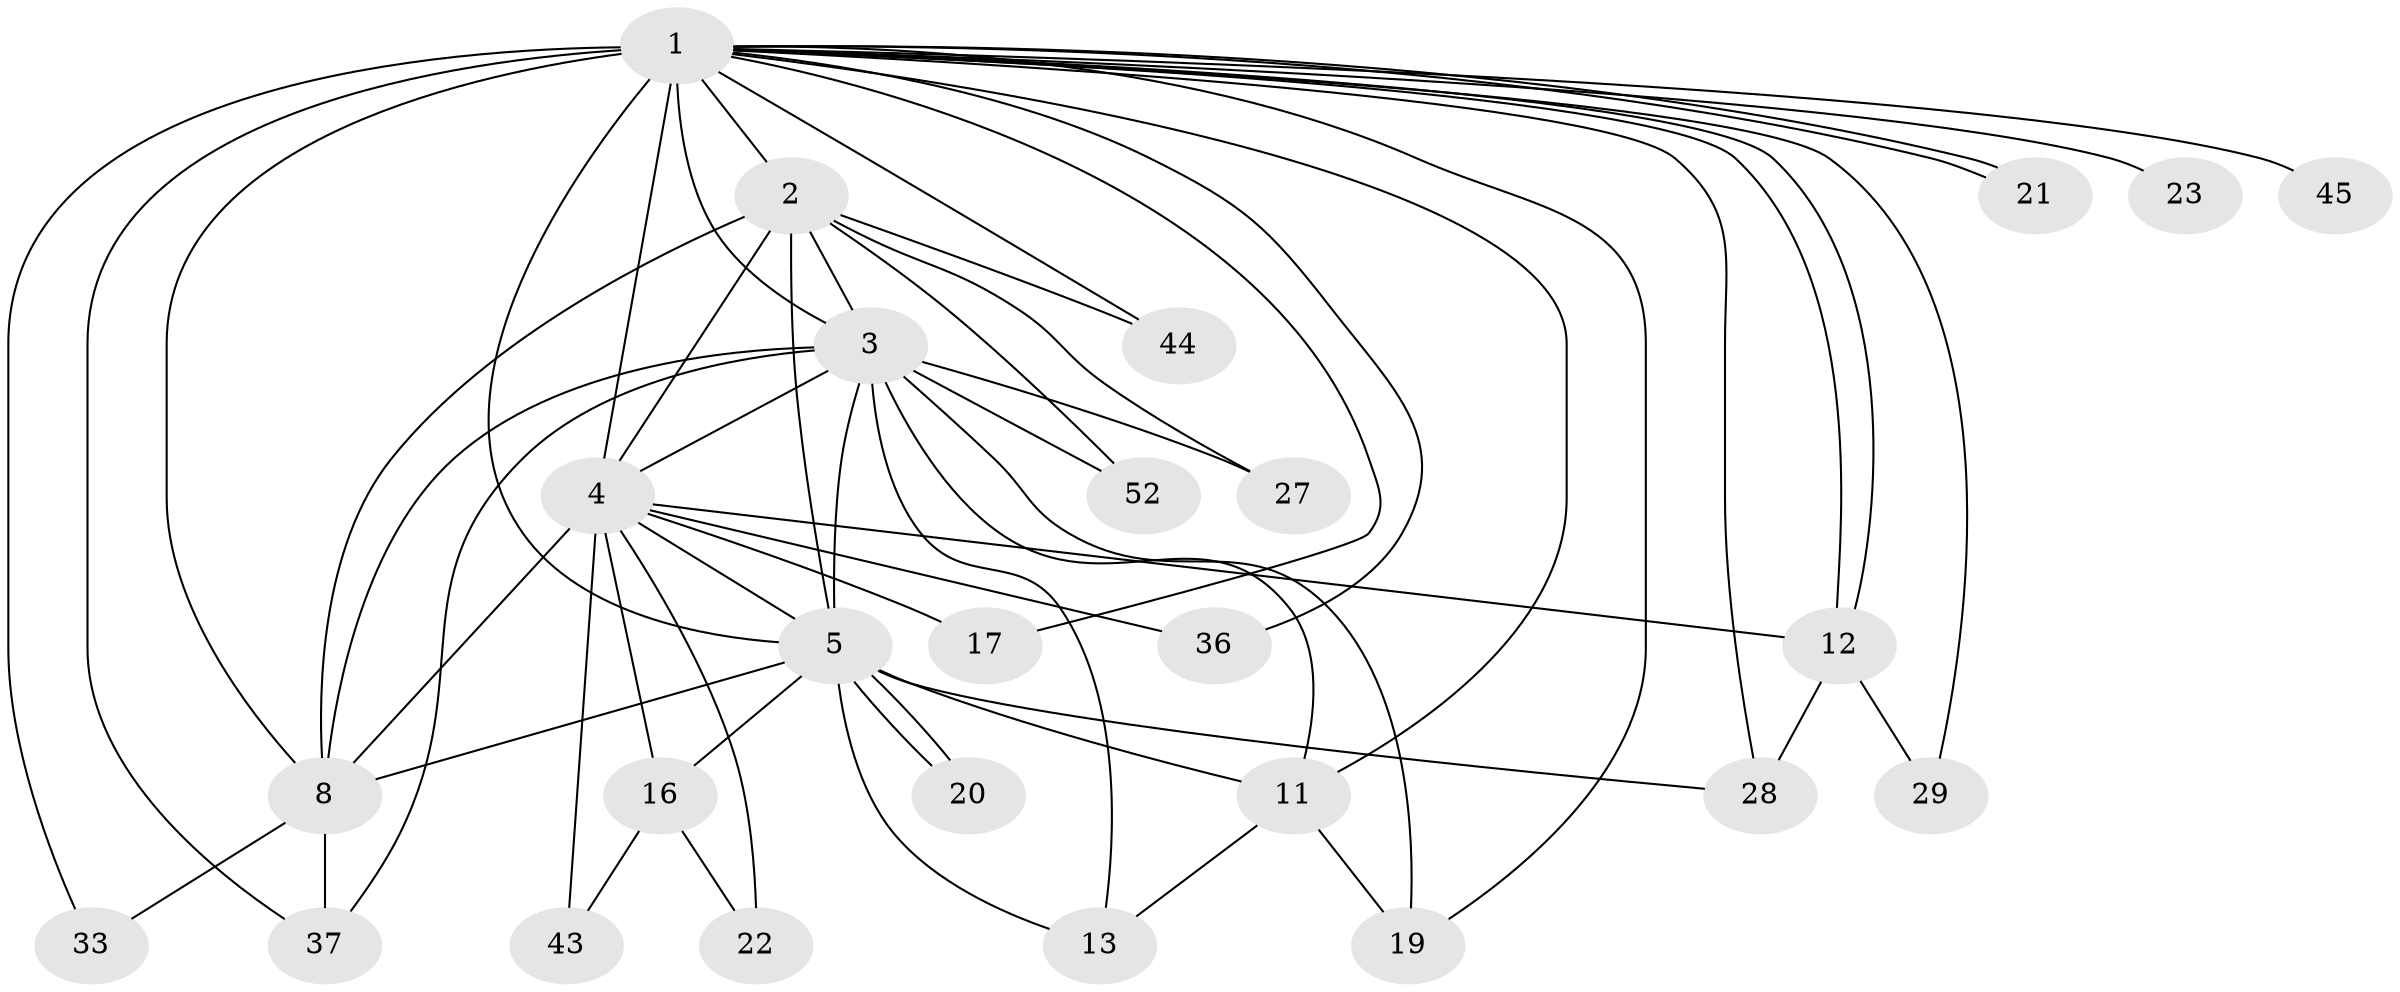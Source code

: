// original degree distribution, {21: 0.019230769230769232, 15: 0.038461538461538464, 16: 0.038461538461538464, 14: 0.057692307692307696, 17: 0.019230769230769232, 11: 0.019230769230769232, 5: 0.057692307692307696, 3: 0.19230769230769232, 2: 0.5384615384615384, 4: 0.019230769230769232}
// Generated by graph-tools (version 1.1) at 2025/14/03/09/25 04:14:01]
// undirected, 26 vertices, 59 edges
graph export_dot {
graph [start="1"]
  node [color=gray90,style=filled];
  1 [super="+9+24"];
  2;
  3;
  4 [super="+49+38+6"];
  5 [super="+26"];
  8 [super="+25+34+18"];
  11 [super="+39+15"];
  12 [super="+32"];
  13 [super="+51"];
  16 [super="+47"];
  17;
  19;
  20;
  21;
  22;
  23;
  27;
  28;
  29;
  33;
  36;
  37 [super="+41"];
  43;
  44;
  45;
  52;
  1 -- 2 [weight=4];
  1 -- 3 [weight=3];
  1 -- 4 [weight=12];
  1 -- 5 [weight=3];
  1 -- 8 [weight=3];
  1 -- 11;
  1 -- 12;
  1 -- 12;
  1 -- 19;
  1 -- 21;
  1 -- 21;
  1 -- 23 [weight=2];
  1 -- 28;
  1 -- 29;
  1 -- 45 [weight=2];
  1 -- 33;
  1 -- 36;
  1 -- 37;
  1 -- 44;
  1 -- 17;
  2 -- 3;
  2 -- 4 [weight=3];
  2 -- 5 [weight=2];
  2 -- 8 [weight=2];
  2 -- 27;
  2 -- 44;
  2 -- 52;
  3 -- 4 [weight=3];
  3 -- 5;
  3 -- 8 [weight=2];
  3 -- 11;
  3 -- 13;
  3 -- 19;
  3 -- 27;
  3 -- 37;
  3 -- 52;
  4 -- 5 [weight=4];
  4 -- 8 [weight=6];
  4 -- 17;
  4 -- 16 [weight=2];
  4 -- 12;
  4 -- 43;
  4 -- 36;
  4 -- 22;
  5 -- 8;
  5 -- 16;
  5 -- 20;
  5 -- 20;
  5 -- 28;
  5 -- 11;
  5 -- 13;
  8 -- 37 [weight=2];
  8 -- 33;
  11 -- 13;
  11 -- 19;
  12 -- 29;
  12 -- 28;
  16 -- 22;
  16 -- 43;
}
